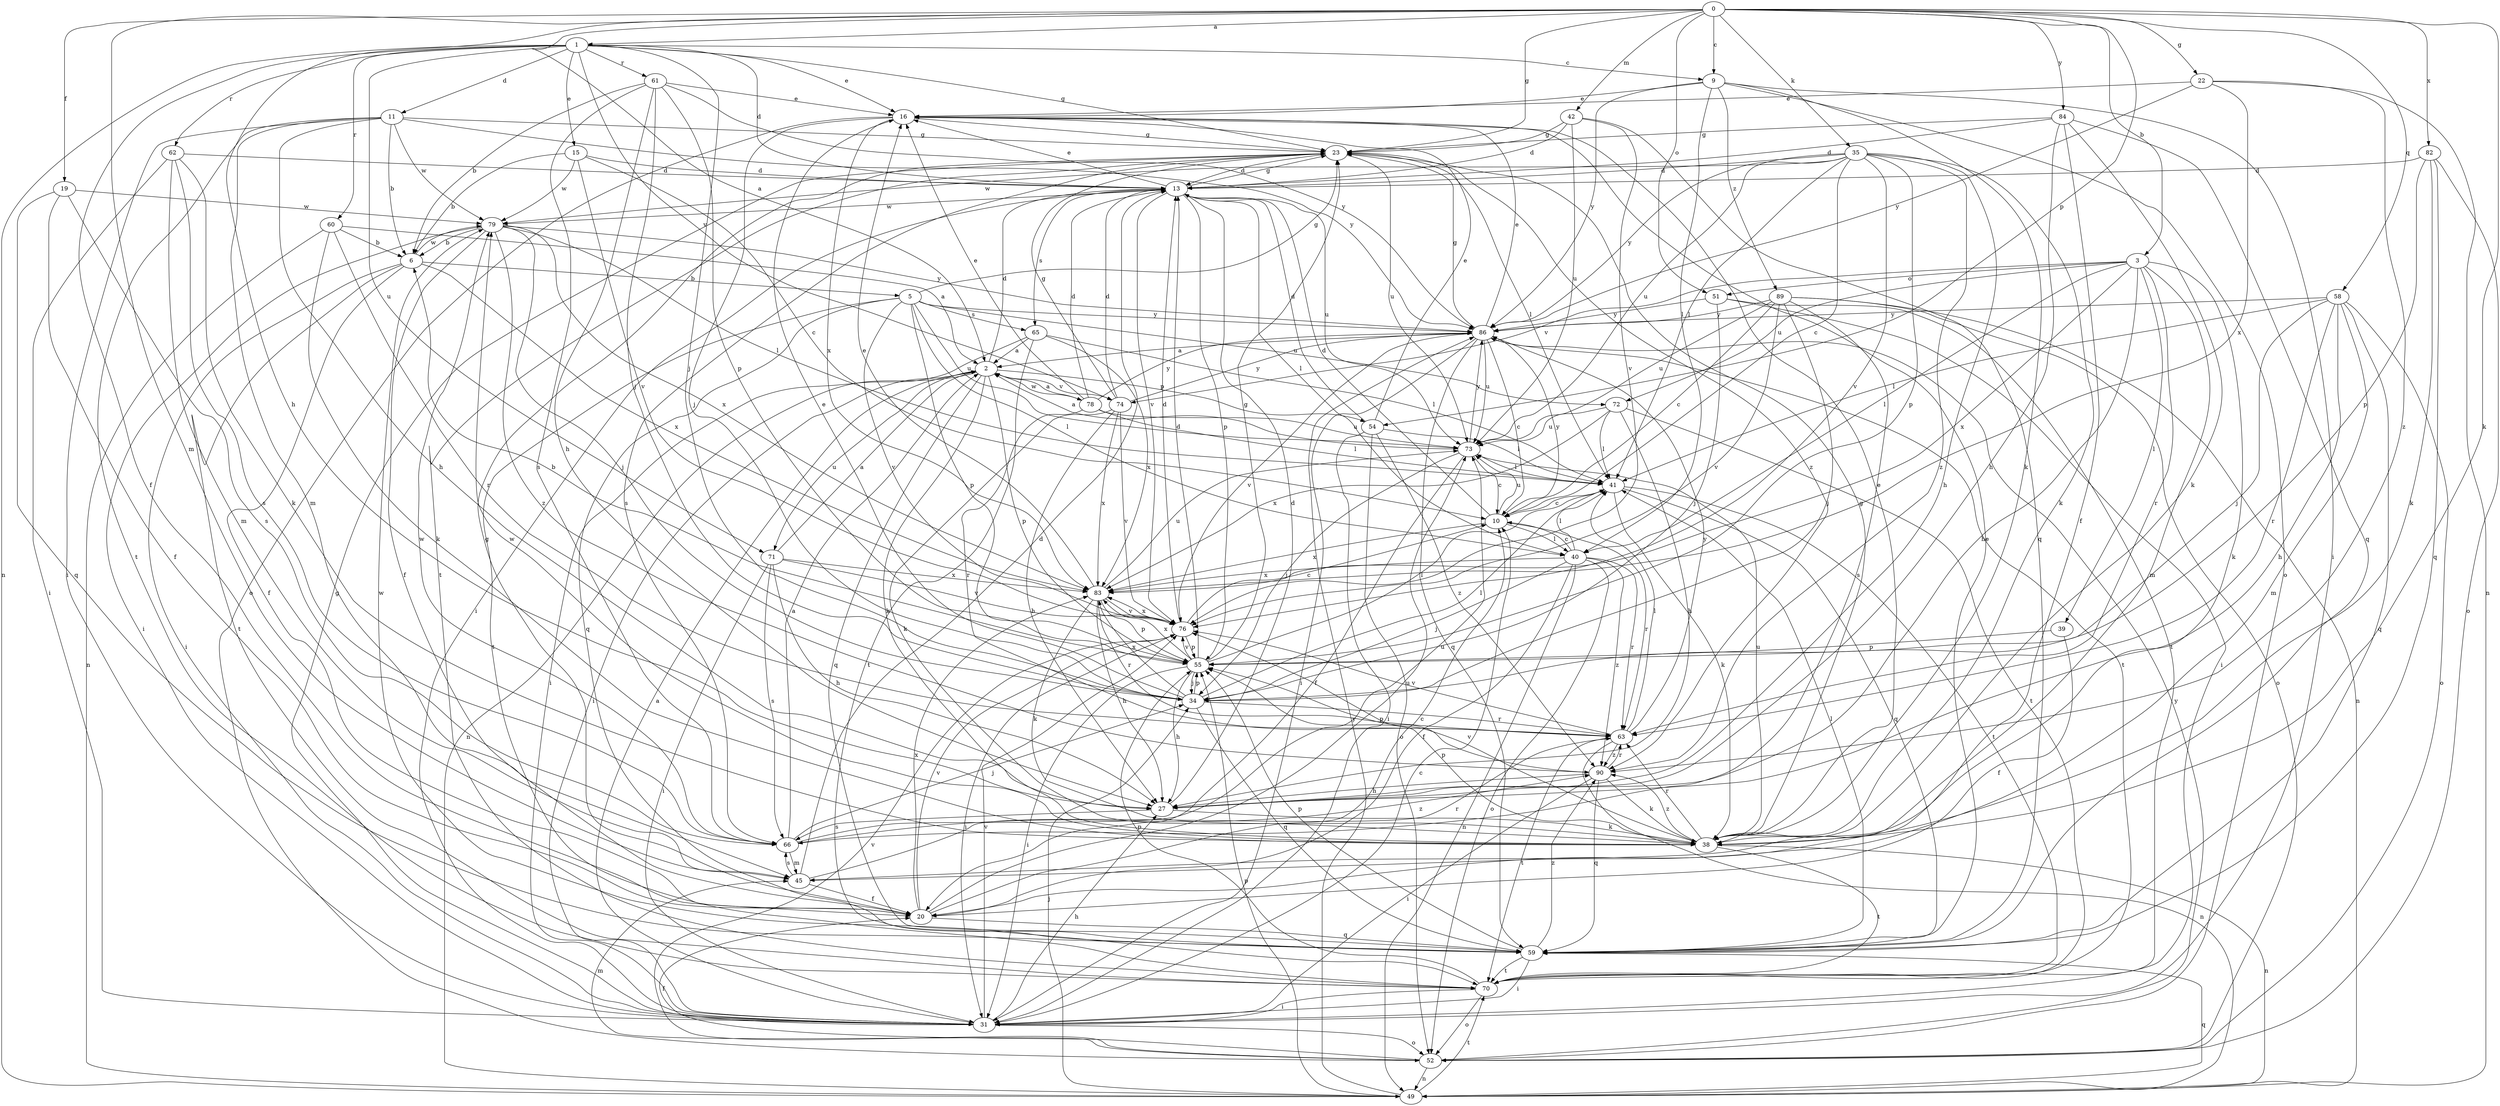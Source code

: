strict digraph  {
0;
1;
2;
3;
5;
6;
9;
10;
11;
13;
15;
16;
19;
20;
22;
23;
27;
31;
34;
35;
38;
39;
40;
41;
42;
45;
49;
51;
52;
54;
55;
58;
59;
60;
61;
62;
63;
65;
66;
70;
71;
72;
73;
74;
76;
78;
79;
82;
83;
84;
86;
89;
90;
0 -> 1  [label=a];
0 -> 2  [label=a];
0 -> 3  [label=b];
0 -> 9  [label=c];
0 -> 19  [label=f];
0 -> 22  [label=g];
0 -> 23  [label=g];
0 -> 27  [label=h];
0 -> 35  [label=k];
0 -> 38  [label=k];
0 -> 42  [label=m];
0 -> 45  [label=m];
0 -> 51  [label=o];
0 -> 54  [label=p];
0 -> 58  [label=q];
0 -> 82  [label=x];
0 -> 84  [label=y];
1 -> 9  [label=c];
1 -> 11  [label=d];
1 -> 13  [label=d];
1 -> 15  [label=e];
1 -> 16  [label=e];
1 -> 20  [label=f];
1 -> 23  [label=g];
1 -> 34  [label=j];
1 -> 49  [label=n];
1 -> 60  [label=r];
1 -> 61  [label=r];
1 -> 62  [label=r];
1 -> 71  [label=u];
1 -> 74  [label=v];
2 -> 13  [label=d];
2 -> 31  [label=i];
2 -> 38  [label=k];
2 -> 49  [label=n];
2 -> 54  [label=p];
2 -> 55  [label=p];
2 -> 59  [label=q];
2 -> 71  [label=u];
2 -> 74  [label=v];
2 -> 78  [label=w];
3 -> 27  [label=h];
3 -> 38  [label=k];
3 -> 39  [label=l];
3 -> 40  [label=l];
3 -> 45  [label=m];
3 -> 51  [label=o];
3 -> 63  [label=r];
3 -> 72  [label=u];
3 -> 74  [label=v];
3 -> 83  [label=x];
5 -> 23  [label=g];
5 -> 40  [label=l];
5 -> 55  [label=p];
5 -> 59  [label=q];
5 -> 65  [label=s];
5 -> 70  [label=t];
5 -> 72  [label=u];
5 -> 73  [label=u];
5 -> 76  [label=v];
5 -> 86  [label=y];
6 -> 5  [label=b];
6 -> 20  [label=f];
6 -> 31  [label=i];
6 -> 70  [label=t];
6 -> 79  [label=w];
6 -> 83  [label=x];
9 -> 16  [label=e];
9 -> 31  [label=i];
9 -> 38  [label=k];
9 -> 40  [label=l];
9 -> 52  [label=o];
9 -> 86  [label=y];
9 -> 89  [label=z];
10 -> 13  [label=d];
10 -> 40  [label=l];
10 -> 63  [label=r];
10 -> 73  [label=u];
10 -> 83  [label=x];
10 -> 86  [label=y];
11 -> 6  [label=b];
11 -> 23  [label=g];
11 -> 27  [label=h];
11 -> 31  [label=i];
11 -> 45  [label=m];
11 -> 70  [label=t];
11 -> 79  [label=w];
11 -> 86  [label=y];
13 -> 16  [label=e];
13 -> 23  [label=g];
13 -> 31  [label=i];
13 -> 40  [label=l];
13 -> 55  [label=p];
13 -> 65  [label=s];
13 -> 73  [label=u];
13 -> 76  [label=v];
13 -> 79  [label=w];
15 -> 6  [label=b];
15 -> 10  [label=c];
15 -> 13  [label=d];
15 -> 76  [label=v];
15 -> 79  [label=w];
16 -> 23  [label=g];
16 -> 34  [label=j];
16 -> 52  [label=o];
16 -> 83  [label=x];
19 -> 20  [label=f];
19 -> 59  [label=q];
19 -> 66  [label=s];
19 -> 79  [label=w];
20 -> 10  [label=c];
20 -> 23  [label=g];
20 -> 59  [label=q];
20 -> 73  [label=u];
20 -> 76  [label=v];
20 -> 83  [label=x];
22 -> 16  [label=e];
22 -> 49  [label=n];
22 -> 83  [label=x];
22 -> 86  [label=y];
22 -> 90  [label=z];
23 -> 13  [label=d];
23 -> 41  [label=l];
23 -> 66  [label=s];
23 -> 70  [label=t];
23 -> 73  [label=u];
23 -> 90  [label=z];
27 -> 13  [label=d];
27 -> 38  [label=k];
27 -> 66  [label=s];
31 -> 2  [label=a];
31 -> 10  [label=c];
31 -> 23  [label=g];
31 -> 27  [label=h];
31 -> 52  [label=o];
31 -> 76  [label=v];
34 -> 16  [label=e];
34 -> 41  [label=l];
34 -> 55  [label=p];
34 -> 59  [label=q];
34 -> 63  [label=r];
34 -> 83  [label=x];
35 -> 10  [label=c];
35 -> 13  [label=d];
35 -> 27  [label=h];
35 -> 38  [label=k];
35 -> 41  [label=l];
35 -> 55  [label=p];
35 -> 73  [label=u];
35 -> 76  [label=v];
35 -> 79  [label=w];
35 -> 86  [label=y];
35 -> 90  [label=z];
38 -> 16  [label=e];
38 -> 23  [label=g];
38 -> 49  [label=n];
38 -> 55  [label=p];
38 -> 63  [label=r];
38 -> 70  [label=t];
38 -> 73  [label=u];
38 -> 76  [label=v];
38 -> 79  [label=w];
38 -> 90  [label=z];
39 -> 20  [label=f];
39 -> 55  [label=p];
40 -> 10  [label=c];
40 -> 20  [label=f];
40 -> 34  [label=j];
40 -> 41  [label=l];
40 -> 49  [label=n];
40 -> 52  [label=o];
40 -> 63  [label=r];
40 -> 83  [label=x];
40 -> 90  [label=z];
41 -> 10  [label=c];
41 -> 38  [label=k];
41 -> 59  [label=q];
41 -> 70  [label=t];
42 -> 13  [label=d];
42 -> 23  [label=g];
42 -> 59  [label=q];
42 -> 73  [label=u];
42 -> 76  [label=v];
45 -> 13  [label=d];
45 -> 20  [label=f];
45 -> 63  [label=r];
45 -> 66  [label=s];
49 -> 34  [label=j];
49 -> 55  [label=p];
49 -> 59  [label=q];
49 -> 70  [label=t];
49 -> 86  [label=y];
51 -> 31  [label=i];
51 -> 34  [label=j];
51 -> 70  [label=t];
51 -> 86  [label=y];
52 -> 20  [label=f];
52 -> 45  [label=m];
52 -> 49  [label=n];
52 -> 76  [label=v];
52 -> 86  [label=y];
54 -> 13  [label=d];
54 -> 16  [label=e];
54 -> 31  [label=i];
54 -> 41  [label=l];
54 -> 52  [label=o];
54 -> 90  [label=z];
55 -> 6  [label=b];
55 -> 13  [label=d];
55 -> 23  [label=g];
55 -> 27  [label=h];
55 -> 31  [label=i];
55 -> 34  [label=j];
55 -> 41  [label=l];
55 -> 76  [label=v];
55 -> 83  [label=x];
58 -> 27  [label=h];
58 -> 34  [label=j];
58 -> 41  [label=l];
58 -> 45  [label=m];
58 -> 52  [label=o];
58 -> 59  [label=q];
58 -> 63  [label=r];
58 -> 86  [label=y];
59 -> 16  [label=e];
59 -> 31  [label=i];
59 -> 41  [label=l];
59 -> 55  [label=p];
59 -> 70  [label=t];
59 -> 79  [label=w];
59 -> 90  [label=z];
60 -> 2  [label=a];
60 -> 6  [label=b];
60 -> 38  [label=k];
60 -> 49  [label=n];
60 -> 63  [label=r];
61 -> 6  [label=b];
61 -> 16  [label=e];
61 -> 27  [label=h];
61 -> 34  [label=j];
61 -> 55  [label=p];
61 -> 66  [label=s];
61 -> 86  [label=y];
62 -> 13  [label=d];
62 -> 31  [label=i];
62 -> 38  [label=k];
62 -> 45  [label=m];
62 -> 66  [label=s];
63 -> 41  [label=l];
63 -> 49  [label=n];
63 -> 70  [label=t];
63 -> 76  [label=v];
63 -> 86  [label=y];
63 -> 90  [label=z];
65 -> 2  [label=a];
65 -> 31  [label=i];
65 -> 41  [label=l];
65 -> 70  [label=t];
65 -> 83  [label=x];
66 -> 2  [label=a];
66 -> 34  [label=j];
66 -> 45  [label=m];
66 -> 73  [label=u];
66 -> 79  [label=w];
66 -> 90  [label=z];
70 -> 31  [label=i];
70 -> 52  [label=o];
70 -> 55  [label=p];
71 -> 2  [label=a];
71 -> 27  [label=h];
71 -> 31  [label=i];
71 -> 66  [label=s];
71 -> 76  [label=v];
71 -> 83  [label=x];
72 -> 27  [label=h];
72 -> 41  [label=l];
72 -> 70  [label=t];
72 -> 73  [label=u];
72 -> 83  [label=x];
73 -> 2  [label=a];
73 -> 10  [label=c];
73 -> 20  [label=f];
73 -> 34  [label=j];
73 -> 41  [label=l];
73 -> 86  [label=y];
74 -> 13  [label=d];
74 -> 23  [label=g];
74 -> 27  [label=h];
74 -> 38  [label=k];
74 -> 76  [label=v];
74 -> 83  [label=x];
74 -> 86  [label=y];
76 -> 10  [label=c];
76 -> 13  [label=d];
76 -> 31  [label=i];
76 -> 55  [label=p];
76 -> 83  [label=x];
78 -> 2  [label=a];
78 -> 13  [label=d];
78 -> 16  [label=e];
78 -> 41  [label=l];
78 -> 63  [label=r];
78 -> 73  [label=u];
78 -> 86  [label=y];
79 -> 6  [label=b];
79 -> 20  [label=f];
79 -> 31  [label=i];
79 -> 34  [label=j];
79 -> 41  [label=l];
79 -> 83  [label=x];
79 -> 86  [label=y];
79 -> 90  [label=z];
82 -> 13  [label=d];
82 -> 38  [label=k];
82 -> 52  [label=o];
82 -> 55  [label=p];
82 -> 59  [label=q];
83 -> 16  [label=e];
83 -> 27  [label=h];
83 -> 38  [label=k];
83 -> 55  [label=p];
83 -> 63  [label=r];
83 -> 73  [label=u];
83 -> 76  [label=v];
84 -> 13  [label=d];
84 -> 20  [label=f];
84 -> 23  [label=g];
84 -> 27  [label=h];
84 -> 38  [label=k];
84 -> 59  [label=q];
86 -> 2  [label=a];
86 -> 10  [label=c];
86 -> 16  [label=e];
86 -> 23  [label=g];
86 -> 31  [label=i];
86 -> 59  [label=q];
86 -> 70  [label=t];
86 -> 73  [label=u];
86 -> 76  [label=v];
89 -> 10  [label=c];
89 -> 34  [label=j];
89 -> 49  [label=n];
89 -> 52  [label=o];
89 -> 66  [label=s];
89 -> 73  [label=u];
89 -> 76  [label=v];
89 -> 86  [label=y];
90 -> 27  [label=h];
90 -> 31  [label=i];
90 -> 38  [label=k];
90 -> 55  [label=p];
90 -> 59  [label=q];
90 -> 63  [label=r];
}

